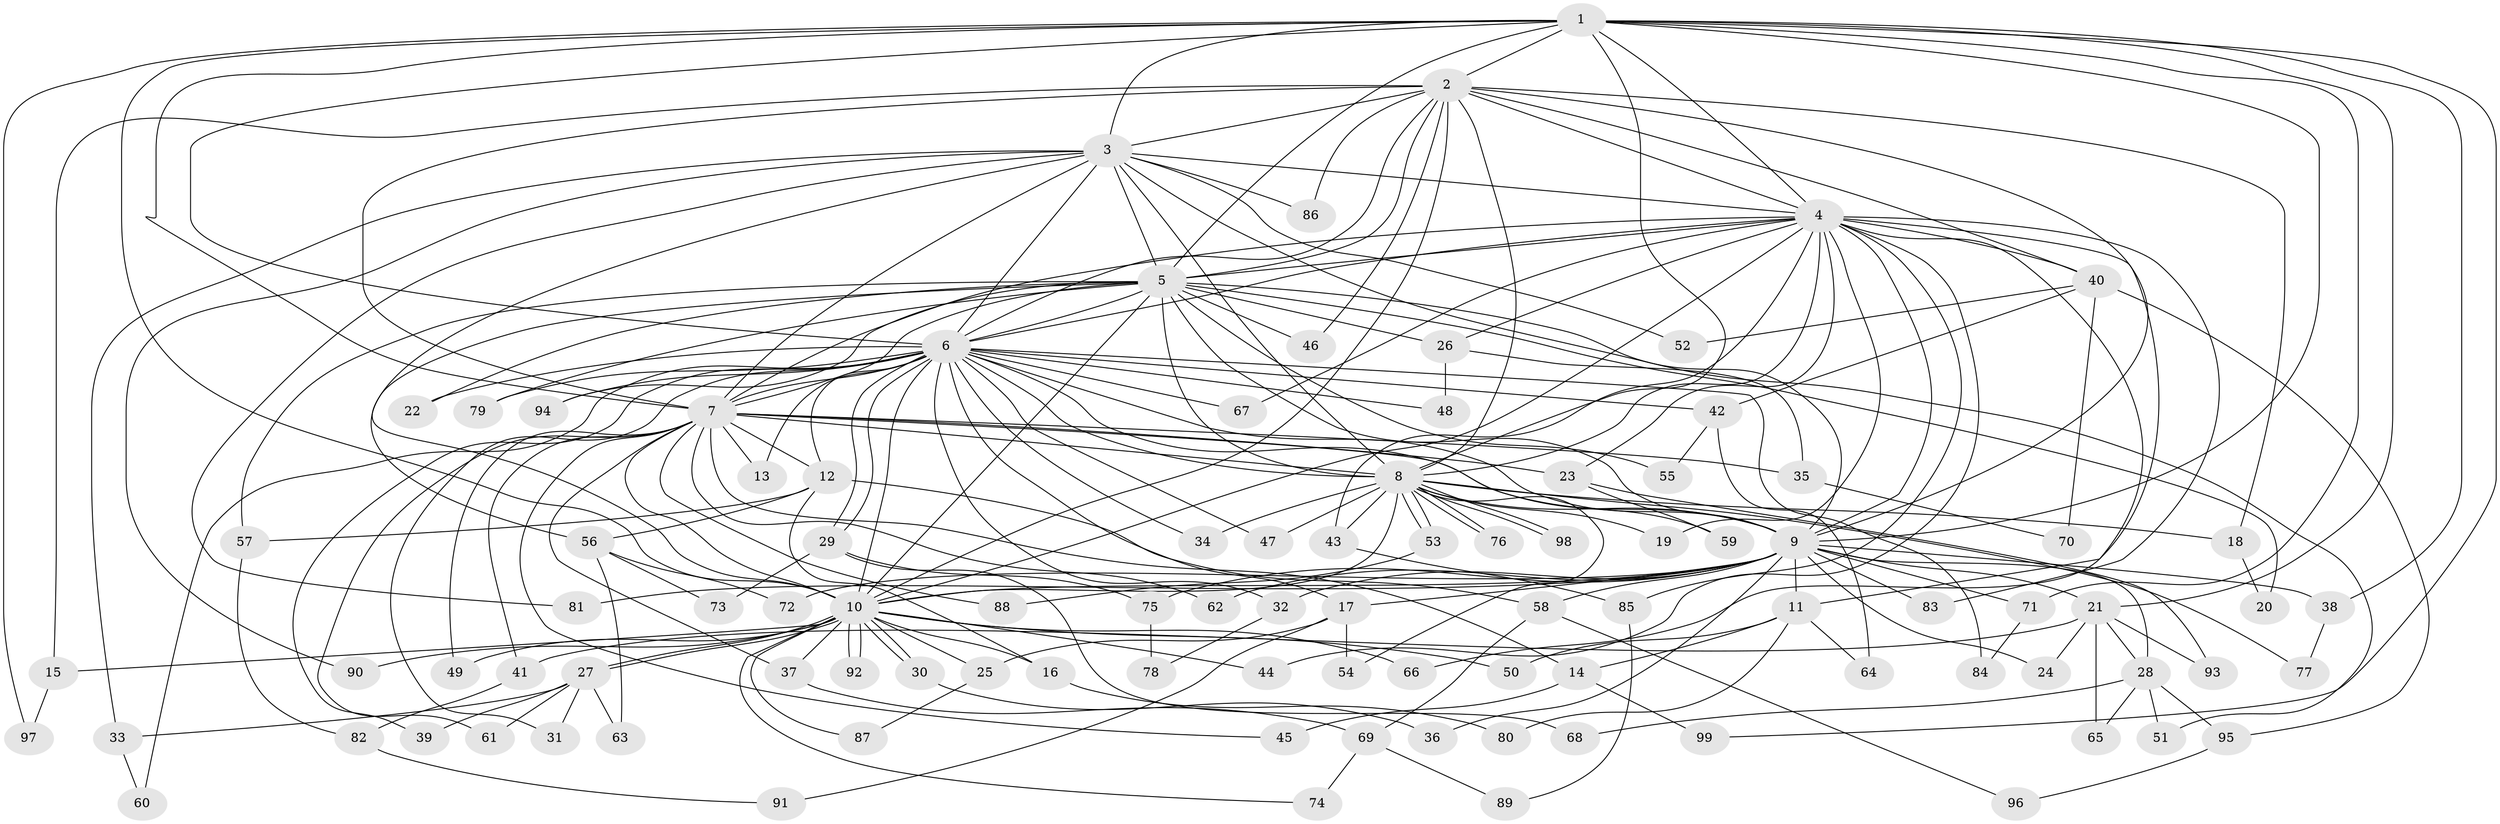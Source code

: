 // coarse degree distribution, {13: 0.013333333333333334, 23: 0.013333333333333334, 12: 0.013333333333333334, 18: 0.013333333333333334, 17: 0.013333333333333334, 26: 0.013333333333333334, 20: 0.013333333333333334, 21: 0.013333333333333334, 25: 0.013333333333333334, 6: 0.04, 7: 0.02666666666666667, 2: 0.52, 4: 0.06666666666666667, 3: 0.16, 9: 0.013333333333333334, 5: 0.04, 1: 0.013333333333333334}
// Generated by graph-tools (version 1.1) at 2025/51/02/27/25 19:51:45]
// undirected, 99 vertices, 223 edges
graph export_dot {
graph [start="1"]
  node [color=gray90,style=filled];
  1;
  2;
  3;
  4;
  5;
  6;
  7;
  8;
  9;
  10;
  11;
  12;
  13;
  14;
  15;
  16;
  17;
  18;
  19;
  20;
  21;
  22;
  23;
  24;
  25;
  26;
  27;
  28;
  29;
  30;
  31;
  32;
  33;
  34;
  35;
  36;
  37;
  38;
  39;
  40;
  41;
  42;
  43;
  44;
  45;
  46;
  47;
  48;
  49;
  50;
  51;
  52;
  53;
  54;
  55;
  56;
  57;
  58;
  59;
  60;
  61;
  62;
  63;
  64;
  65;
  66;
  67;
  68;
  69;
  70;
  71;
  72;
  73;
  74;
  75;
  76;
  77;
  78;
  79;
  80;
  81;
  82;
  83;
  84;
  85;
  86;
  87;
  88;
  89;
  90;
  91;
  92;
  93;
  94;
  95;
  96;
  97;
  98;
  99;
  1 -- 2;
  1 -- 3;
  1 -- 4;
  1 -- 5;
  1 -- 6;
  1 -- 7;
  1 -- 8;
  1 -- 9;
  1 -- 10;
  1 -- 21;
  1 -- 38;
  1 -- 71;
  1 -- 97;
  1 -- 99;
  2 -- 3;
  2 -- 4;
  2 -- 5;
  2 -- 6;
  2 -- 7;
  2 -- 8;
  2 -- 9;
  2 -- 10;
  2 -- 15;
  2 -- 18;
  2 -- 40;
  2 -- 46;
  2 -- 86;
  3 -- 4;
  3 -- 5;
  3 -- 6;
  3 -- 7;
  3 -- 8;
  3 -- 9;
  3 -- 10;
  3 -- 33;
  3 -- 52;
  3 -- 81;
  3 -- 86;
  3 -- 90;
  4 -- 5;
  4 -- 6;
  4 -- 7;
  4 -- 8;
  4 -- 9;
  4 -- 10;
  4 -- 11;
  4 -- 19;
  4 -- 23;
  4 -- 26;
  4 -- 40;
  4 -- 43;
  4 -- 44;
  4 -- 66;
  4 -- 67;
  4 -- 83;
  4 -- 85;
  5 -- 6;
  5 -- 7;
  5 -- 8;
  5 -- 9;
  5 -- 10;
  5 -- 20;
  5 -- 22;
  5 -- 26;
  5 -- 46;
  5 -- 51;
  5 -- 55;
  5 -- 56;
  5 -- 57;
  5 -- 79;
  5 -- 94;
  6 -- 7;
  6 -- 8;
  6 -- 9;
  6 -- 10;
  6 -- 12;
  6 -- 13;
  6 -- 17;
  6 -- 22;
  6 -- 29;
  6 -- 29;
  6 -- 31;
  6 -- 32;
  6 -- 34;
  6 -- 39;
  6 -- 42;
  6 -- 47;
  6 -- 48;
  6 -- 59;
  6 -- 60;
  6 -- 67;
  6 -- 79;
  6 -- 84;
  6 -- 94;
  7 -- 8;
  7 -- 9;
  7 -- 10;
  7 -- 12;
  7 -- 13;
  7 -- 14;
  7 -- 23;
  7 -- 35;
  7 -- 37;
  7 -- 41;
  7 -- 45;
  7 -- 49;
  7 -- 61;
  7 -- 62;
  7 -- 88;
  8 -- 9;
  8 -- 10;
  8 -- 18;
  8 -- 19;
  8 -- 34;
  8 -- 43;
  8 -- 47;
  8 -- 53;
  8 -- 53;
  8 -- 54;
  8 -- 76;
  8 -- 76;
  8 -- 77;
  8 -- 98;
  8 -- 98;
  9 -- 10;
  9 -- 11;
  9 -- 17;
  9 -- 21;
  9 -- 24;
  9 -- 28;
  9 -- 32;
  9 -- 36;
  9 -- 38;
  9 -- 58;
  9 -- 62;
  9 -- 71;
  9 -- 72;
  9 -- 75;
  9 -- 81;
  9 -- 83;
  10 -- 15;
  10 -- 16;
  10 -- 25;
  10 -- 27;
  10 -- 27;
  10 -- 30;
  10 -- 30;
  10 -- 37;
  10 -- 44;
  10 -- 49;
  10 -- 50;
  10 -- 66;
  10 -- 74;
  10 -- 87;
  10 -- 90;
  10 -- 92;
  10 -- 92;
  11 -- 14;
  11 -- 50;
  11 -- 64;
  11 -- 80;
  12 -- 16;
  12 -- 56;
  12 -- 57;
  12 -- 58;
  14 -- 45;
  14 -- 99;
  15 -- 97;
  16 -- 80;
  17 -- 25;
  17 -- 54;
  17 -- 91;
  18 -- 20;
  21 -- 24;
  21 -- 28;
  21 -- 41;
  21 -- 65;
  21 -- 93;
  23 -- 59;
  23 -- 93;
  25 -- 87;
  26 -- 35;
  26 -- 48;
  27 -- 31;
  27 -- 33;
  27 -- 39;
  27 -- 61;
  27 -- 63;
  28 -- 51;
  28 -- 65;
  28 -- 68;
  28 -- 95;
  29 -- 68;
  29 -- 73;
  29 -- 75;
  30 -- 36;
  32 -- 78;
  33 -- 60;
  35 -- 70;
  37 -- 69;
  38 -- 77;
  40 -- 42;
  40 -- 52;
  40 -- 70;
  40 -- 95;
  41 -- 82;
  42 -- 55;
  42 -- 64;
  43 -- 85;
  53 -- 88;
  56 -- 63;
  56 -- 72;
  56 -- 73;
  57 -- 82;
  58 -- 69;
  58 -- 96;
  69 -- 74;
  69 -- 89;
  71 -- 84;
  75 -- 78;
  82 -- 91;
  85 -- 89;
  95 -- 96;
}
